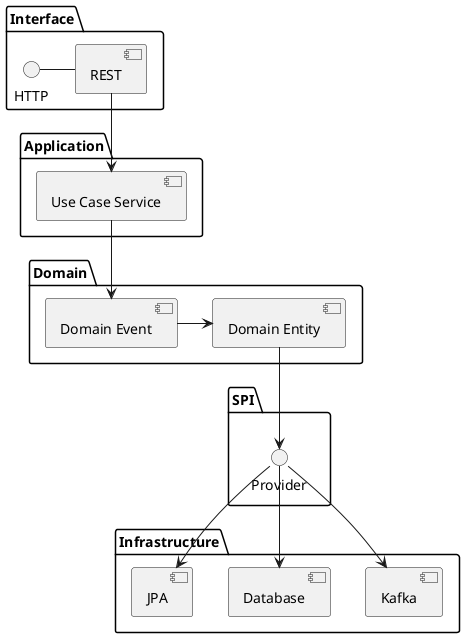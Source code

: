 @startuml

package "Interface" {
  HTTP - [REST]
}

package "Application" {
  [REST] --> [Use Case Service]
  [Use Case Service]
}

package "Domain" {
  [Use Case Service] --> [Domain Event]
  [Domain Event] -> [Domain Entity]
}

package "SPI" {
  [Domain Entity] --> Provider
}

package "Infrastructure" {
  Provider --> [Kafka]
  Provider --> [Database]
  Provider --> [JPA]
}
@enduml
